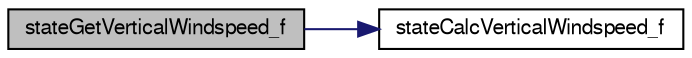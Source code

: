 digraph "stateGetVerticalWindspeed_f"
{
  edge [fontname="FreeSans",fontsize="10",labelfontname="FreeSans",labelfontsize="10"];
  node [fontname="FreeSans",fontsize="10",shape=record];
  rankdir="LR";
  Node1 [label="stateGetVerticalWindspeed_f",height=0.2,width=0.4,color="black", fillcolor="grey75", style="filled", fontcolor="black"];
  Node1 -> Node2 [color="midnightblue",fontsize="10",style="solid",fontname="FreeSans"];
  Node2 [label="stateCalcVerticalWindspeed_f",height=0.2,width=0.4,color="black", fillcolor="white", style="filled",URL="$group__state__wind__airspeed.html#gaf5cbdfa616e875ce4f648ab97a03a8e1"];
}
